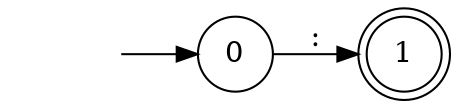 digraph AFD {
    rankdir=LR;
    node [shape = circle];
    1 [shape=doublecircle];
    start [shape=plaintext,label=""];
    start -> 0;
    0 -> 1 [label=":"];
}